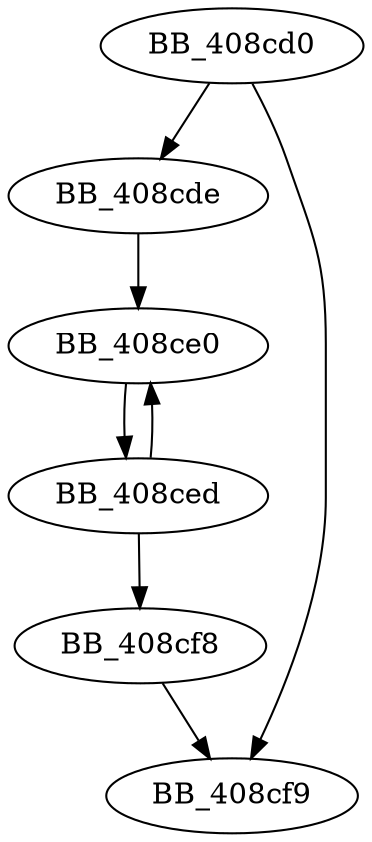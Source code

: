 DiGraph sub_408CD0{
BB_408cd0->BB_408cde
BB_408cd0->BB_408cf9
BB_408cde->BB_408ce0
BB_408ce0->BB_408ced
BB_408ced->BB_408ce0
BB_408ced->BB_408cf8
BB_408cf8->BB_408cf9
}

